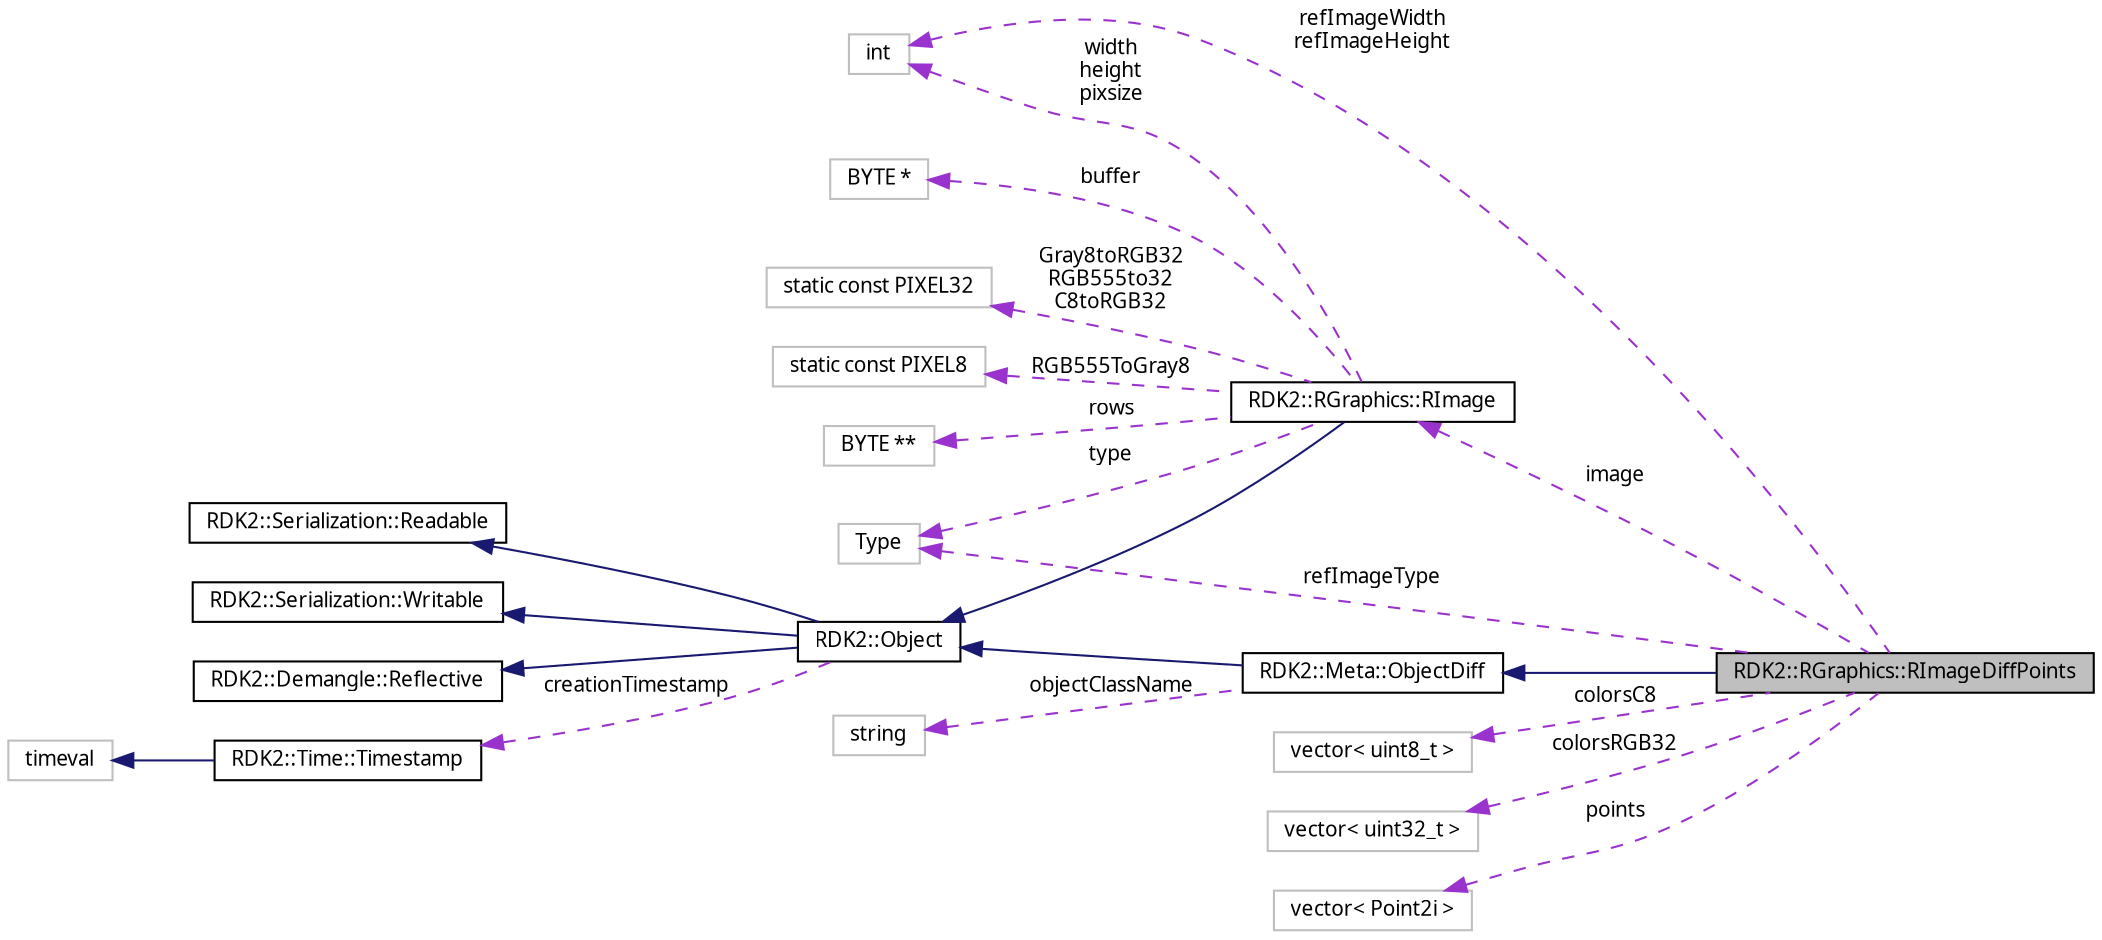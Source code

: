 digraph G
{
  edge [fontname="FreeSans.ttf",fontsize=10,labelfontname="FreeSans.ttf",labelfontsize=10];
  node [fontname="FreeSans.ttf",fontsize=10,shape=record];
  rankdir=LR;
  Node1 [label="RDK2::RGraphics::RImageDiffPoints",height=0.2,width=0.4,color="black", fillcolor="grey75", style="filled" fontcolor="black"];
  Node2 -> Node1 [dir=back,color="midnightblue",fontsize=10,style="solid",fontname="FreeSans.ttf"];
  Node2 [label="RDK2::Meta::ObjectDiff",height=0.2,width=0.4,color="black", fillcolor="white", style="filled",URL="$struct_r_d_k2_1_1_meta_1_1_object_diff.html"];
  Node3 -> Node2 [dir=back,color="midnightblue",fontsize=10,style="solid",fontname="FreeSans.ttf"];
  Node3 [label="RDK2::Object",height=0.2,width=0.4,color="black", fillcolor="white", style="filled",URL="$class_r_d_k2_1_1_object.html"];
  Node4 -> Node3 [dir=back,color="midnightblue",fontsize=10,style="solid",fontname="FreeSans.ttf"];
  Node4 [label="RDK2::Serialization::Readable",height=0.2,width=0.4,color="black", fillcolor="white", style="filled",URL="$class_r_d_k2_1_1_serialization_1_1_readable.html",tooltip="A Readable object is one that implements a deserialization procedure."];
  Node5 -> Node3 [dir=back,color="midnightblue",fontsize=10,style="solid",fontname="FreeSans.ttf"];
  Node5 [label="RDK2::Serialization::Writable",height=0.2,width=0.4,color="black", fillcolor="white", style="filled",URL="$class_r_d_k2_1_1_serialization_1_1_writable.html"];
  Node6 -> Node3 [dir=back,color="midnightblue",fontsize=10,style="solid",fontname="FreeSans.ttf"];
  Node6 [label="RDK2::Demangle::Reflective",height=0.2,width=0.4,color="black", fillcolor="white", style="filled",URL="$struct_r_d_k2_1_1_demangle_1_1_reflective.html"];
  Node7 -> Node3 [dir=back,color="darkorchid3",fontsize=10,style="dashed",label="creationTimestamp",fontname="FreeSans.ttf"];
  Node7 [label="RDK2::Time::Timestamp",height=0.2,width=0.4,color="black", fillcolor="white", style="filled",URL="$struct_r_d_k2_1_1_time_1_1_timestamp.html"];
  Node8 -> Node7 [dir=back,color="midnightblue",fontsize=10,style="solid",fontname="FreeSans.ttf"];
  Node8 [label="timeval",height=0.2,width=0.4,color="grey75", fillcolor="white", style="filled"];
  Node9 -> Node2 [dir=back,color="darkorchid3",fontsize=10,style="dashed",label="objectClassName",fontname="FreeSans.ttf"];
  Node9 [label="string",height=0.2,width=0.4,color="grey75", fillcolor="white", style="filled"];
  Node10 -> Node1 [dir=back,color="darkorchid3",fontsize=10,style="dashed",label="colorsC8",fontname="FreeSans.ttf"];
  Node10 [label="vector\< uint8_t \>",height=0.2,width=0.4,color="grey75", fillcolor="white", style="filled"];
  Node11 -> Node1 [dir=back,color="darkorchid3",fontsize=10,style="dashed",label="image",fontname="FreeSans.ttf"];
  Node11 [label="RDK2::RGraphics::RImage",height=0.2,width=0.4,color="black", fillcolor="white", style="filled",URL="$class_r_d_k2_1_1_r_graphics_1_1_r_image.html",tooltip="Incapsula un&#39;immagine bidimensionale."];
  Node3 -> Node11 [dir=back,color="midnightblue",fontsize=10,style="solid",fontname="FreeSans.ttf"];
  Node12 -> Node11 [dir=back,color="darkorchid3",fontsize=10,style="dashed",label="buffer",fontname="FreeSans.ttf"];
  Node12 [label="BYTE *",height=0.2,width=0.4,color="grey75", fillcolor="white", style="filled"];
  Node13 -> Node11 [dir=back,color="darkorchid3",fontsize=10,style="dashed",label="Gray8toRGB32\nRGB555to32\nC8toRGB32",fontname="FreeSans.ttf"];
  Node13 [label="static const PIXEL32",height=0.2,width=0.4,color="grey75", fillcolor="white", style="filled"];
  Node14 -> Node11 [dir=back,color="darkorchid3",fontsize=10,style="dashed",label="type",fontname="FreeSans.ttf"];
  Node14 [label="Type",height=0.2,width=0.4,color="grey75", fillcolor="white", style="filled"];
  Node15 -> Node11 [dir=back,color="darkorchid3",fontsize=10,style="dashed",label="width\nheight\npixsize",fontname="FreeSans.ttf"];
  Node15 [label="int",height=0.2,width=0.4,color="grey75", fillcolor="white", style="filled"];
  Node16 -> Node11 [dir=back,color="darkorchid3",fontsize=10,style="dashed",label="rows",fontname="FreeSans.ttf"];
  Node16 [label="BYTE **",height=0.2,width=0.4,color="grey75", fillcolor="white", style="filled"];
  Node17 -> Node11 [dir=back,color="darkorchid3",fontsize=10,style="dashed",label="RGB555ToGray8",fontname="FreeSans.ttf"];
  Node17 [label="static const PIXEL8",height=0.2,width=0.4,color="grey75", fillcolor="white", style="filled"];
  Node18 -> Node1 [dir=back,color="darkorchid3",fontsize=10,style="dashed",label="colorsRGB32",fontname="FreeSans.ttf"];
  Node18 [label="vector\< uint32_t \>",height=0.2,width=0.4,color="grey75", fillcolor="white", style="filled"];
  Node15 -> Node1 [dir=back,color="darkorchid3",fontsize=10,style="dashed",label="refImageWidth\nrefImageHeight",fontname="FreeSans.ttf"];
  Node19 -> Node1 [dir=back,color="darkorchid3",fontsize=10,style="dashed",label="points",fontname="FreeSans.ttf"];
  Node19 [label="vector\< Point2i \>",height=0.2,width=0.4,color="grey75", fillcolor="white", style="filled"];
  Node14 -> Node1 [dir=back,color="darkorchid3",fontsize=10,style="dashed",label="refImageType",fontname="FreeSans.ttf"];
}
